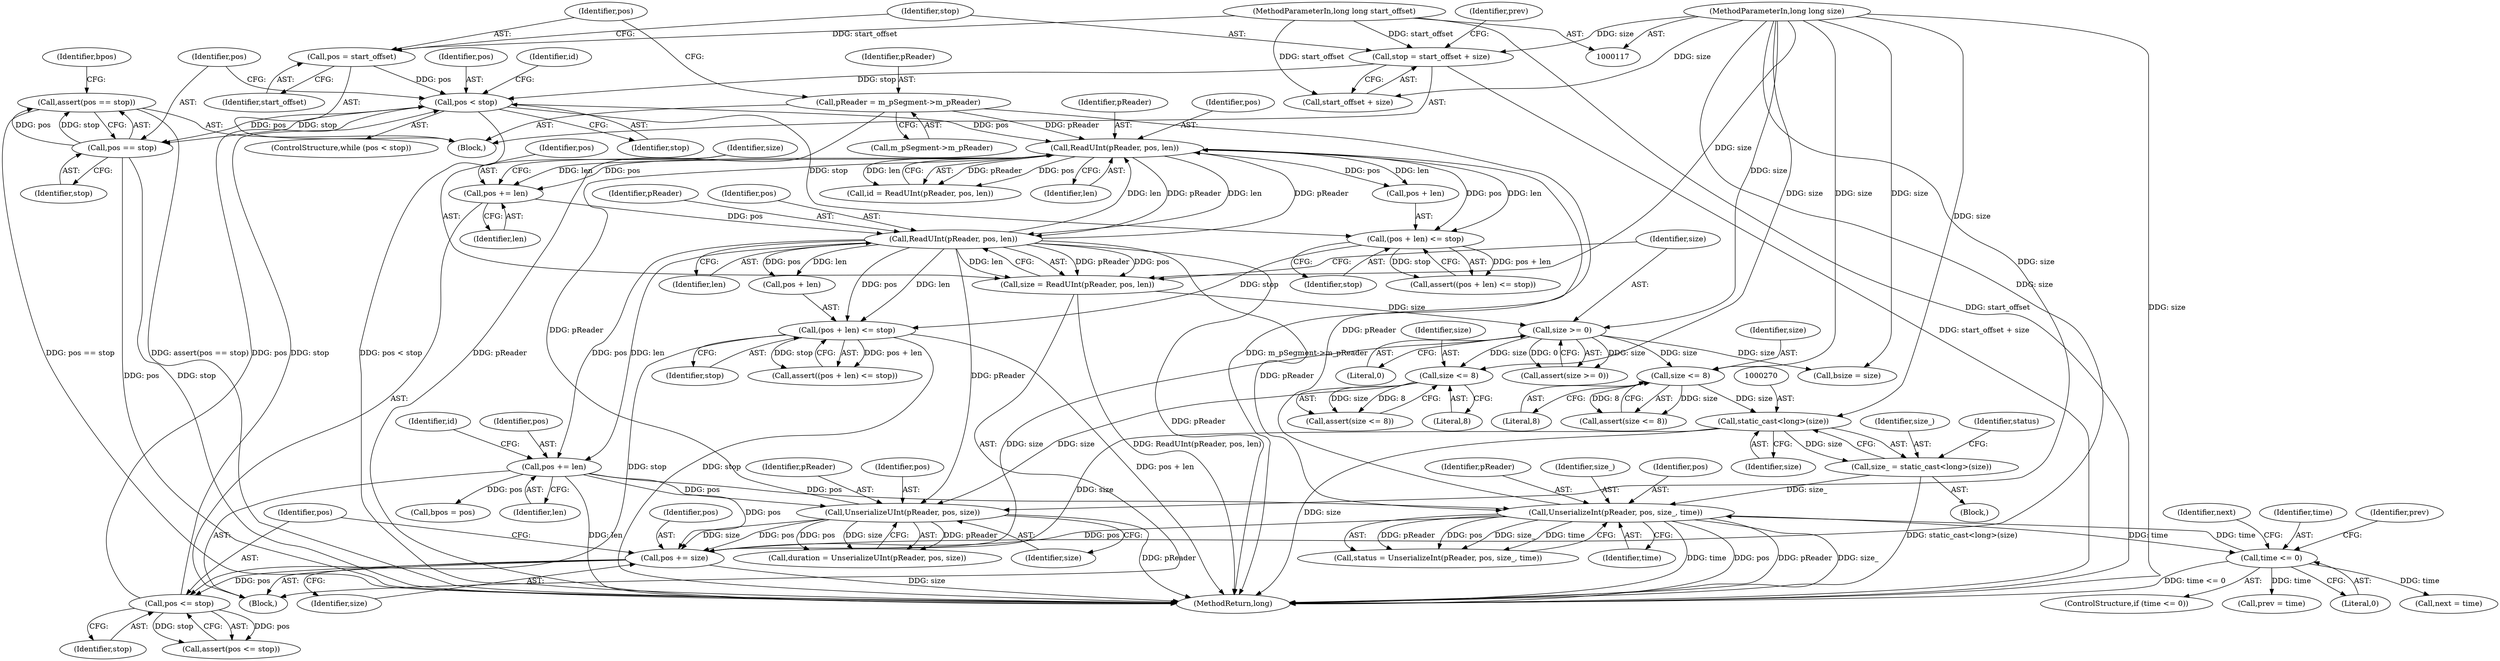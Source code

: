 digraph "1_Android_04839626ed859623901ebd3a5fd483982186b59d_20@API" {
"1000310" [label="(Call,assert(pos == stop))"];
"1000311" [label="(Call,pos == stop)"];
"1000175" [label="(Call,pos < stop)"];
"1000142" [label="(Call,pos = start_offset)"];
"1000118" [label="(MethodParameterIn,long long start_offset)"];
"1000307" [label="(Call,pos <= stop)"];
"1000303" [label="(Call,pos += size)"];
"1000248" [label="(Call,UnserializeUInt(pReader, pos, size))"];
"1000203" [label="(Call,ReadUInt(pReader, pos, len))"];
"1000183" [label="(Call,ReadUInt(pReader, pos, len))"];
"1000276" [label="(Call,UnserializeInt(pReader, pos, size_, time))"];
"1000217" [label="(Call,pos += len)"];
"1000267" [label="(Call,size_ = static_cast<long>(size))"];
"1000269" [label="(Call,static_cast<long>(size))"];
"1000263" [label="(Call,size <= 8)"];
"1000208" [label="(Call,size >= 0)"];
"1000201" [label="(Call,size = ReadUInt(pReader, pos, len))"];
"1000119" [label="(MethodParameterIn,long long size)"];
"1000293" [label="(Call,time <= 0)"];
"1000136" [label="(Call,pReader = m_pSegment->m_pReader)"];
"1000197" [label="(Call,pos += len)"];
"1000243" [label="(Call,size <= 8)"];
"1000212" [label="(Call,(pos + len) <= stop)"];
"1000192" [label="(Call,(pos + len) <= stop)"];
"1000146" [label="(Call,stop = start_offset + size)"];
"1000147" [label="(Identifier,stop)"];
"1000312" [label="(Identifier,pos)"];
"1000203" [label="(Call,ReadUInt(pReader, pos, len))"];
"1000246" [label="(Call,duration = UnserializeUInt(pReader, pos, size))"];
"1000248" [label="(Call,UnserializeUInt(pReader, pos, size))"];
"1000142" [label="(Call,pos = start_offset)"];
"1000292" [label="(ControlStructure,if (time <= 0))"];
"1000296" [label="(Call,prev = time)"];
"1000313" [label="(Identifier,stop)"];
"1000262" [label="(Call,assert(size <= 8))"];
"1000192" [label="(Call,(pos + len) <= stop)"];
"1000204" [label="(Identifier,pReader)"];
"1000213" [label="(Call,pos + len)"];
"1000243" [label="(Call,size <= 8)"];
"1000280" [label="(Identifier,time)"];
"1000309" [label="(Identifier,stop)"];
"1000245" [label="(Literal,8)"];
"1000263" [label="(Call,size <= 8)"];
"1000271" [label="(Identifier,size)"];
"1000269" [label="(Call,static_cast<long>(size))"];
"1000276" [label="(Call,UnserializeInt(pReader, pos, size_, time))"];
"1000268" [label="(Identifier,size_)"];
"1000295" [label="(Literal,0)"];
"1000196" [label="(Identifier,stop)"];
"1000136" [label="(Call,pReader = m_pSegment->m_pReader)"];
"1000183" [label="(Call,ReadUInt(pReader, pos, len))"];
"1000176" [label="(Identifier,pos)"];
"1000206" [label="(Identifier,len)"];
"1000300" [label="(Call,next = time)"];
"1000207" [label="(Call,assert(size >= 0))"];
"1000138" [label="(Call,m_pSegment->m_pReader)"];
"1000277" [label="(Identifier,pReader)"];
"1000305" [label="(Identifier,size)"];
"1000244" [label="(Identifier,size)"];
"1000251" [label="(Identifier,size)"];
"1000153" [label="(Identifier,prev)"];
"1000279" [label="(Identifier,size_)"];
"1000144" [label="(Identifier,start_offset)"];
"1000199" [label="(Identifier,len)"];
"1000119" [label="(MethodParameterIn,long long size)"];
"1000230" [label="(Call,bpos = pos)"];
"1000307" [label="(Call,pos <= stop)"];
"1000177" [label="(Identifier,stop)"];
"1000310" [label="(Call,assert(pos == stop))"];
"1000217" [label="(Call,pos += len)"];
"1000249" [label="(Identifier,pReader)"];
"1000303" [label="(Call,pos += size)"];
"1000181" [label="(Call,id = ReadUInt(pReader, pos, len))"];
"1000267" [label="(Call,size_ = static_cast<long>(size))"];
"1000174" [label="(ControlStructure,while (pos < stop))"];
"1000218" [label="(Identifier,pos)"];
"1000191" [label="(Call,assert((pos + len) <= stop))"];
"1000210" [label="(Literal,0)"];
"1000219" [label="(Identifier,len)"];
"1000202" [label="(Identifier,size)"];
"1000316" [label="(Identifier,bpos)"];
"1000137" [label="(Identifier,pReader)"];
"1000175" [label="(Call,pos < stop)"];
"1000148" [label="(Call,start_offset + size)"];
"1000250" [label="(Identifier,pos)"];
"1000297" [label="(Identifier,prev)"];
"1000222" [label="(Identifier,id)"];
"1000301" [label="(Identifier,next)"];
"1000198" [label="(Identifier,pos)"];
"1000184" [label="(Identifier,pReader)"];
"1000146" [label="(Call,stop = start_offset + size)"];
"1000208" [label="(Call,size >= 0)"];
"1000182" [label="(Identifier,id)"];
"1000211" [label="(Call,assert((pos + len) <= stop))"];
"1000306" [label="(Call,assert(pos <= stop))"];
"1000209" [label="(Identifier,size)"];
"1000121" [label="(Block,)"];
"1000118" [label="(MethodParameterIn,long long start_offset)"];
"1000275" [label="(Identifier,status)"];
"1000193" [label="(Call,pos + len)"];
"1000186" [label="(Identifier,len)"];
"1000197" [label="(Call,pos += len)"];
"1000264" [label="(Identifier,size)"];
"1000178" [label="(Block,)"];
"1000205" [label="(Identifier,pos)"];
"1000278" [label="(Identifier,pos)"];
"1000216" [label="(Identifier,stop)"];
"1000233" [label="(Call,bsize = size)"];
"1000143" [label="(Identifier,pos)"];
"1000379" [label="(MethodReturn,long)"];
"1000185" [label="(Identifier,pos)"];
"1000242" [label="(Call,assert(size <= 8))"];
"1000201" [label="(Call,size = ReadUInt(pReader, pos, len))"];
"1000265" [label="(Literal,8)"];
"1000274" [label="(Call,status = UnserializeInt(pReader, pos, size_, time))"];
"1000294" [label="(Identifier,time)"];
"1000293" [label="(Call,time <= 0)"];
"1000212" [label="(Call,(pos + len) <= stop)"];
"1000308" [label="(Identifier,pos)"];
"1000304" [label="(Identifier,pos)"];
"1000261" [label="(Block,)"];
"1000311" [label="(Call,pos == stop)"];
"1000310" -> "1000121"  [label="AST: "];
"1000310" -> "1000311"  [label="CFG: "];
"1000311" -> "1000310"  [label="AST: "];
"1000316" -> "1000310"  [label="CFG: "];
"1000310" -> "1000379"  [label="DDG: assert(pos == stop)"];
"1000310" -> "1000379"  [label="DDG: pos == stop"];
"1000311" -> "1000310"  [label="DDG: pos"];
"1000311" -> "1000310"  [label="DDG: stop"];
"1000311" -> "1000313"  [label="CFG: "];
"1000312" -> "1000311"  [label="AST: "];
"1000313" -> "1000311"  [label="AST: "];
"1000311" -> "1000379"  [label="DDG: pos"];
"1000311" -> "1000379"  [label="DDG: stop"];
"1000175" -> "1000311"  [label="DDG: pos"];
"1000175" -> "1000311"  [label="DDG: stop"];
"1000175" -> "1000174"  [label="AST: "];
"1000175" -> "1000177"  [label="CFG: "];
"1000176" -> "1000175"  [label="AST: "];
"1000177" -> "1000175"  [label="AST: "];
"1000182" -> "1000175"  [label="CFG: "];
"1000312" -> "1000175"  [label="CFG: "];
"1000175" -> "1000379"  [label="DDG: pos < stop"];
"1000142" -> "1000175"  [label="DDG: pos"];
"1000307" -> "1000175"  [label="DDG: pos"];
"1000307" -> "1000175"  [label="DDG: stop"];
"1000146" -> "1000175"  [label="DDG: stop"];
"1000175" -> "1000183"  [label="DDG: pos"];
"1000175" -> "1000192"  [label="DDG: stop"];
"1000142" -> "1000121"  [label="AST: "];
"1000142" -> "1000144"  [label="CFG: "];
"1000143" -> "1000142"  [label="AST: "];
"1000144" -> "1000142"  [label="AST: "];
"1000147" -> "1000142"  [label="CFG: "];
"1000118" -> "1000142"  [label="DDG: start_offset"];
"1000118" -> "1000117"  [label="AST: "];
"1000118" -> "1000379"  [label="DDG: start_offset"];
"1000118" -> "1000146"  [label="DDG: start_offset"];
"1000118" -> "1000148"  [label="DDG: start_offset"];
"1000307" -> "1000306"  [label="AST: "];
"1000307" -> "1000309"  [label="CFG: "];
"1000308" -> "1000307"  [label="AST: "];
"1000309" -> "1000307"  [label="AST: "];
"1000306" -> "1000307"  [label="CFG: "];
"1000307" -> "1000306"  [label="DDG: pos"];
"1000307" -> "1000306"  [label="DDG: stop"];
"1000303" -> "1000307"  [label="DDG: pos"];
"1000212" -> "1000307"  [label="DDG: stop"];
"1000303" -> "1000178"  [label="AST: "];
"1000303" -> "1000305"  [label="CFG: "];
"1000304" -> "1000303"  [label="AST: "];
"1000305" -> "1000303"  [label="AST: "];
"1000308" -> "1000303"  [label="CFG: "];
"1000303" -> "1000379"  [label="DDG: size"];
"1000248" -> "1000303"  [label="DDG: size"];
"1000248" -> "1000303"  [label="DDG: pos"];
"1000208" -> "1000303"  [label="DDG: size"];
"1000269" -> "1000303"  [label="DDG: size"];
"1000119" -> "1000303"  [label="DDG: size"];
"1000217" -> "1000303"  [label="DDG: pos"];
"1000276" -> "1000303"  [label="DDG: pos"];
"1000248" -> "1000246"  [label="AST: "];
"1000248" -> "1000251"  [label="CFG: "];
"1000249" -> "1000248"  [label="AST: "];
"1000250" -> "1000248"  [label="AST: "];
"1000251" -> "1000248"  [label="AST: "];
"1000246" -> "1000248"  [label="CFG: "];
"1000248" -> "1000379"  [label="DDG: pReader"];
"1000248" -> "1000183"  [label="DDG: pReader"];
"1000248" -> "1000246"  [label="DDG: pReader"];
"1000248" -> "1000246"  [label="DDG: pos"];
"1000248" -> "1000246"  [label="DDG: size"];
"1000203" -> "1000248"  [label="DDG: pReader"];
"1000217" -> "1000248"  [label="DDG: pos"];
"1000243" -> "1000248"  [label="DDG: size"];
"1000119" -> "1000248"  [label="DDG: size"];
"1000203" -> "1000201"  [label="AST: "];
"1000203" -> "1000206"  [label="CFG: "];
"1000204" -> "1000203"  [label="AST: "];
"1000205" -> "1000203"  [label="AST: "];
"1000206" -> "1000203"  [label="AST: "];
"1000201" -> "1000203"  [label="CFG: "];
"1000203" -> "1000379"  [label="DDG: pReader"];
"1000203" -> "1000183"  [label="DDG: pReader"];
"1000203" -> "1000183"  [label="DDG: len"];
"1000203" -> "1000201"  [label="DDG: pReader"];
"1000203" -> "1000201"  [label="DDG: pos"];
"1000203" -> "1000201"  [label="DDG: len"];
"1000183" -> "1000203"  [label="DDG: pReader"];
"1000183" -> "1000203"  [label="DDG: len"];
"1000197" -> "1000203"  [label="DDG: pos"];
"1000203" -> "1000212"  [label="DDG: pos"];
"1000203" -> "1000212"  [label="DDG: len"];
"1000203" -> "1000213"  [label="DDG: pos"];
"1000203" -> "1000213"  [label="DDG: len"];
"1000203" -> "1000217"  [label="DDG: len"];
"1000203" -> "1000217"  [label="DDG: pos"];
"1000203" -> "1000276"  [label="DDG: pReader"];
"1000183" -> "1000181"  [label="AST: "];
"1000183" -> "1000186"  [label="CFG: "];
"1000184" -> "1000183"  [label="AST: "];
"1000185" -> "1000183"  [label="AST: "];
"1000186" -> "1000183"  [label="AST: "];
"1000181" -> "1000183"  [label="CFG: "];
"1000183" -> "1000181"  [label="DDG: pReader"];
"1000183" -> "1000181"  [label="DDG: pos"];
"1000183" -> "1000181"  [label="DDG: len"];
"1000276" -> "1000183"  [label="DDG: pReader"];
"1000136" -> "1000183"  [label="DDG: pReader"];
"1000183" -> "1000192"  [label="DDG: pos"];
"1000183" -> "1000192"  [label="DDG: len"];
"1000183" -> "1000193"  [label="DDG: pos"];
"1000183" -> "1000193"  [label="DDG: len"];
"1000183" -> "1000197"  [label="DDG: len"];
"1000183" -> "1000197"  [label="DDG: pos"];
"1000276" -> "1000274"  [label="AST: "];
"1000276" -> "1000280"  [label="CFG: "];
"1000277" -> "1000276"  [label="AST: "];
"1000278" -> "1000276"  [label="AST: "];
"1000279" -> "1000276"  [label="AST: "];
"1000280" -> "1000276"  [label="AST: "];
"1000274" -> "1000276"  [label="CFG: "];
"1000276" -> "1000379"  [label="DDG: time"];
"1000276" -> "1000379"  [label="DDG: pos"];
"1000276" -> "1000379"  [label="DDG: pReader"];
"1000276" -> "1000379"  [label="DDG: size_"];
"1000276" -> "1000274"  [label="DDG: pReader"];
"1000276" -> "1000274"  [label="DDG: pos"];
"1000276" -> "1000274"  [label="DDG: size_"];
"1000276" -> "1000274"  [label="DDG: time"];
"1000217" -> "1000276"  [label="DDG: pos"];
"1000267" -> "1000276"  [label="DDG: size_"];
"1000293" -> "1000276"  [label="DDG: time"];
"1000276" -> "1000293"  [label="DDG: time"];
"1000217" -> "1000178"  [label="AST: "];
"1000217" -> "1000219"  [label="CFG: "];
"1000218" -> "1000217"  [label="AST: "];
"1000219" -> "1000217"  [label="AST: "];
"1000222" -> "1000217"  [label="CFG: "];
"1000217" -> "1000379"  [label="DDG: len"];
"1000217" -> "1000230"  [label="DDG: pos"];
"1000267" -> "1000261"  [label="AST: "];
"1000267" -> "1000269"  [label="CFG: "];
"1000268" -> "1000267"  [label="AST: "];
"1000269" -> "1000267"  [label="AST: "];
"1000275" -> "1000267"  [label="CFG: "];
"1000267" -> "1000379"  [label="DDG: static_cast<long>(size)"];
"1000269" -> "1000267"  [label="DDG: size"];
"1000269" -> "1000271"  [label="CFG: "];
"1000270" -> "1000269"  [label="AST: "];
"1000271" -> "1000269"  [label="AST: "];
"1000269" -> "1000379"  [label="DDG: size"];
"1000263" -> "1000269"  [label="DDG: size"];
"1000119" -> "1000269"  [label="DDG: size"];
"1000263" -> "1000262"  [label="AST: "];
"1000263" -> "1000265"  [label="CFG: "];
"1000264" -> "1000263"  [label="AST: "];
"1000265" -> "1000263"  [label="AST: "];
"1000262" -> "1000263"  [label="CFG: "];
"1000263" -> "1000262"  [label="DDG: size"];
"1000263" -> "1000262"  [label="DDG: 8"];
"1000208" -> "1000263"  [label="DDG: size"];
"1000119" -> "1000263"  [label="DDG: size"];
"1000208" -> "1000207"  [label="AST: "];
"1000208" -> "1000210"  [label="CFG: "];
"1000209" -> "1000208"  [label="AST: "];
"1000210" -> "1000208"  [label="AST: "];
"1000207" -> "1000208"  [label="CFG: "];
"1000208" -> "1000207"  [label="DDG: size"];
"1000208" -> "1000207"  [label="DDG: 0"];
"1000201" -> "1000208"  [label="DDG: size"];
"1000119" -> "1000208"  [label="DDG: size"];
"1000208" -> "1000233"  [label="DDG: size"];
"1000208" -> "1000243"  [label="DDG: size"];
"1000201" -> "1000178"  [label="AST: "];
"1000202" -> "1000201"  [label="AST: "];
"1000209" -> "1000201"  [label="CFG: "];
"1000201" -> "1000379"  [label="DDG: ReadUInt(pReader, pos, len)"];
"1000119" -> "1000201"  [label="DDG: size"];
"1000119" -> "1000117"  [label="AST: "];
"1000119" -> "1000379"  [label="DDG: size"];
"1000119" -> "1000146"  [label="DDG: size"];
"1000119" -> "1000148"  [label="DDG: size"];
"1000119" -> "1000233"  [label="DDG: size"];
"1000119" -> "1000243"  [label="DDG: size"];
"1000293" -> "1000292"  [label="AST: "];
"1000293" -> "1000295"  [label="CFG: "];
"1000294" -> "1000293"  [label="AST: "];
"1000295" -> "1000293"  [label="AST: "];
"1000297" -> "1000293"  [label="CFG: "];
"1000301" -> "1000293"  [label="CFG: "];
"1000293" -> "1000379"  [label="DDG: time <= 0"];
"1000293" -> "1000296"  [label="DDG: time"];
"1000293" -> "1000300"  [label="DDG: time"];
"1000136" -> "1000121"  [label="AST: "];
"1000136" -> "1000138"  [label="CFG: "];
"1000137" -> "1000136"  [label="AST: "];
"1000138" -> "1000136"  [label="AST: "];
"1000143" -> "1000136"  [label="CFG: "];
"1000136" -> "1000379"  [label="DDG: m_pSegment->m_pReader"];
"1000136" -> "1000379"  [label="DDG: pReader"];
"1000197" -> "1000178"  [label="AST: "];
"1000197" -> "1000199"  [label="CFG: "];
"1000198" -> "1000197"  [label="AST: "];
"1000199" -> "1000197"  [label="AST: "];
"1000202" -> "1000197"  [label="CFG: "];
"1000243" -> "1000242"  [label="AST: "];
"1000243" -> "1000245"  [label="CFG: "];
"1000244" -> "1000243"  [label="AST: "];
"1000245" -> "1000243"  [label="AST: "];
"1000242" -> "1000243"  [label="CFG: "];
"1000243" -> "1000242"  [label="DDG: size"];
"1000243" -> "1000242"  [label="DDG: 8"];
"1000212" -> "1000211"  [label="AST: "];
"1000212" -> "1000216"  [label="CFG: "];
"1000213" -> "1000212"  [label="AST: "];
"1000216" -> "1000212"  [label="AST: "];
"1000211" -> "1000212"  [label="CFG: "];
"1000212" -> "1000379"  [label="DDG: stop"];
"1000212" -> "1000379"  [label="DDG: pos + len"];
"1000212" -> "1000211"  [label="DDG: pos + len"];
"1000212" -> "1000211"  [label="DDG: stop"];
"1000192" -> "1000212"  [label="DDG: stop"];
"1000192" -> "1000191"  [label="AST: "];
"1000192" -> "1000196"  [label="CFG: "];
"1000193" -> "1000192"  [label="AST: "];
"1000196" -> "1000192"  [label="AST: "];
"1000191" -> "1000192"  [label="CFG: "];
"1000192" -> "1000191"  [label="DDG: pos + len"];
"1000192" -> "1000191"  [label="DDG: stop"];
"1000146" -> "1000121"  [label="AST: "];
"1000146" -> "1000148"  [label="CFG: "];
"1000147" -> "1000146"  [label="AST: "];
"1000148" -> "1000146"  [label="AST: "];
"1000153" -> "1000146"  [label="CFG: "];
"1000146" -> "1000379"  [label="DDG: start_offset + size"];
}
